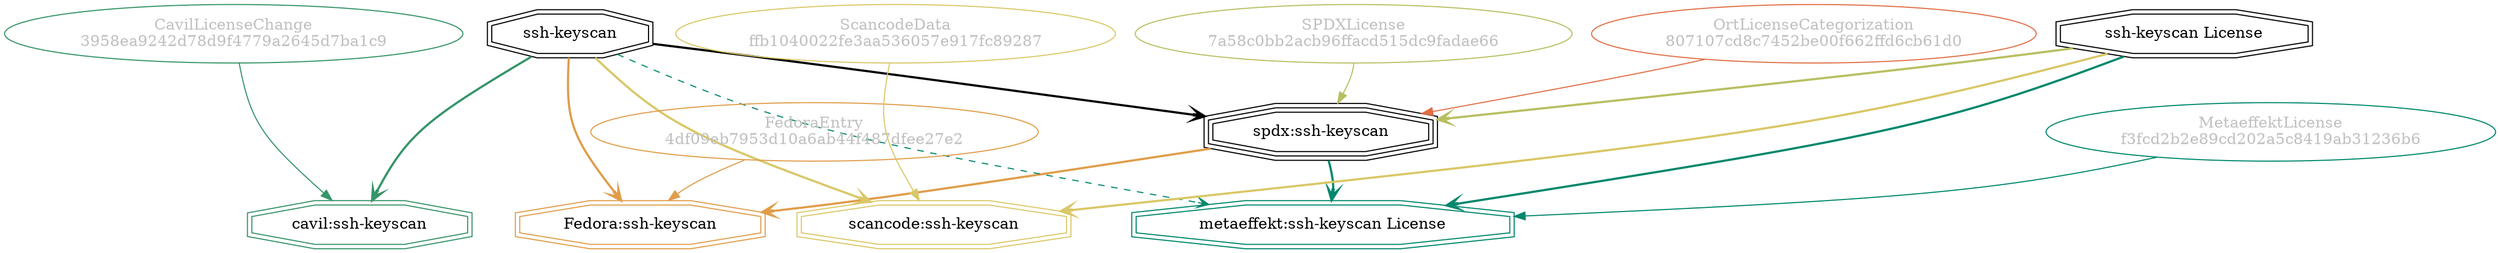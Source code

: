 strict digraph {
    node [shape=box];
    graph [splines=curved];
    4772 [label="SPDXLicense\n7a58c0bb2acb96ffacd515dc9fadae66"
         ,fontcolor=gray
         ,color="#b8bf62"
         ,fillcolor="beige;1"
         ,shape=ellipse];
    4773 [label="spdx:ssh-keyscan"
         ,shape=tripleoctagon];
    4774 [label="ssh-keyscan"
         ,shape=doubleoctagon];
    4775 [label="ssh-keyscan License"
         ,shape=doubleoctagon];
    8611 [label="FedoraEntry\n4df09eb7953d10a6ab44f487dfee27e2"
         ,fontcolor=gray
         ,color="#e09d4b"
         ,fillcolor="beige;1"
         ,shape=ellipse];
    8612 [label="Fedora:ssh-keyscan"
         ,color="#e09d4b"
         ,shape=doubleoctagon];
    23682 [label="ScancodeData\nffb1040022fe3aa536057e917fc89287"
          ,fontcolor=gray
          ,color="#dac767"
          ,fillcolor="beige;1"
          ,shape=ellipse];
    23683 [label="scancode:ssh-keyscan"
          ,color="#dac767"
          ,shape=doubleoctagon];
    35315 [label="OrtLicenseCategorization\n807107cd8c7452be00f662ffd6cb61d0"
          ,fontcolor=gray
          ,color="#e06f45"
          ,fillcolor="beige;1"
          ,shape=ellipse];
    37512 [label="CavilLicenseChange\n3958ea9242d78d9f4779a2645d7ba1c9"
          ,fontcolor=gray
          ,color="#379469"
          ,fillcolor="beige;1"
          ,shape=ellipse];
    37513 [label="cavil:ssh-keyscan"
          ,color="#379469"
          ,shape=doubleoctagon];
    48254 [label="MetaeffektLicense\nf3fcd2b2e89cd202a5c8419ab31236b6"
          ,fontcolor=gray
          ,color="#00876c"
          ,fillcolor="beige;1"
          ,shape=ellipse];
    48255 [label="metaeffekt:ssh-keyscan License"
          ,color="#00876c"
          ,shape=doubleoctagon];
    4772 -> 4773 [weight=0.5
                 ,color="#b8bf62"];
    4773 -> 8612 [style=bold
                 ,arrowhead=vee
                 ,weight=0.7
                 ,color="#e09d4b"];
    4773 -> 48255 [style=bold
                  ,arrowhead=vee
                  ,weight=0.7
                  ,color="#00876c"];
    4774 -> 4773 [style=bold
                 ,arrowhead=vee
                 ,weight=0.7];
    4774 -> 8612 [style=bold
                 ,arrowhead=vee
                 ,weight=0.7
                 ,color="#e09d4b"];
    4774 -> 23683 [style=bold
                  ,arrowhead=vee
                  ,weight=0.7
                  ,color="#dac767"];
    4774 -> 37513 [style=bold
                  ,arrowhead=vee
                  ,weight=0.7
                  ,color="#379469"];
    4774 -> 37513 [style=bold
                  ,arrowhead=vee
                  ,weight=0.7
                  ,color="#379469"];
    4774 -> 48255 [style=dashed
                  ,arrowhead=vee
                  ,weight=0.5
                  ,color="#00876c"];
    4775 -> 4773 [style=bold
                 ,arrowhead=vee
                 ,weight=0.7
                 ,color="#b8bf62"];
    4775 -> 23683 [style=bold
                  ,arrowhead=vee
                  ,weight=0.7
                  ,color="#dac767"];
    4775 -> 48255 [style=bold
                  ,arrowhead=vee
                  ,weight=0.7
                  ,color="#00876c"];
    8611 -> 8612 [weight=0.5
                 ,color="#e09d4b"];
    23682 -> 23683 [weight=0.5
                   ,color="#dac767"];
    35315 -> 4773 [weight=0.5
                  ,color="#e06f45"];
    37512 -> 37513 [weight=0.5
                   ,color="#379469"];
    48254 -> 48255 [weight=0.5
                   ,color="#00876c"];
}
